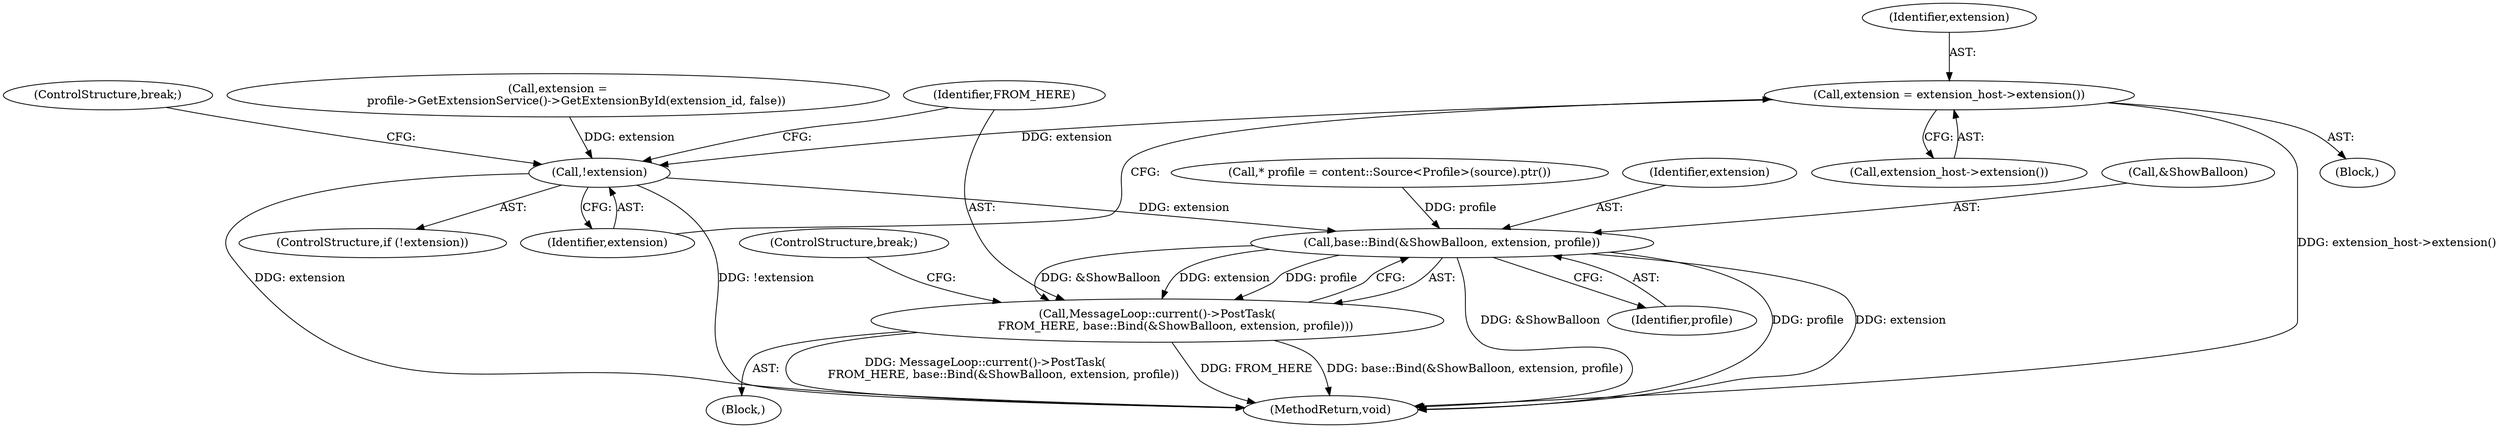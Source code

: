 digraph "0_Chrome_a03d4448faf2c40f4ef444a88cb9aace5b98e8c4_2@pointer" {
"1000288" [label="(Call,extension = extension_host->extension())"];
"1000292" [label="(Call,!extension)"];
"1000297" [label="(Call,base::Bind(&ShowBalloon, extension, profile))"];
"1000295" [label="(Call,MessageLoop::current()->PostTask(\n          FROM_HERE, base::Bind(&ShowBalloon, extension, profile)))"];
"1000359" [label="(MethodReturn,void)"];
"1000295" [label="(Call,MessageLoop::current()->PostTask(\n          FROM_HERE, base::Bind(&ShowBalloon, extension, profile)))"];
"1000297" [label="(Call,base::Bind(&ShowBalloon, extension, profile))"];
"1000301" [label="(Identifier,profile)"];
"1000300" [label="(Identifier,extension)"];
"1000288" [label="(Call,extension = extension_host->extension())"];
"1000289" [label="(Identifier,extension)"];
"1000296" [label="(Identifier,FROM_HERE)"];
"1000294" [label="(ControlStructure,break;)"];
"1000298" [label="(Call,&ShowBalloon)"];
"1000279" [label="(Block,)"];
"1000243" [label="(Call,* profile = content::Source<Profile>(source).ptr())"];
"1000292" [label="(Call,!extension)"];
"1000302" [label="(ControlStructure,break;)"];
"1000291" [label="(ControlStructure,if (!extension))"];
"1000241" [label="(Block,)"];
"1000273" [label="(Call,extension =\n          profile->GetExtensionService()->GetExtensionById(extension_id, false))"];
"1000293" [label="(Identifier,extension)"];
"1000290" [label="(Call,extension_host->extension())"];
"1000288" -> "1000279"  [label="AST: "];
"1000288" -> "1000290"  [label="CFG: "];
"1000289" -> "1000288"  [label="AST: "];
"1000290" -> "1000288"  [label="AST: "];
"1000293" -> "1000288"  [label="CFG: "];
"1000288" -> "1000359"  [label="DDG: extension_host->extension()"];
"1000288" -> "1000292"  [label="DDG: extension"];
"1000292" -> "1000291"  [label="AST: "];
"1000292" -> "1000293"  [label="CFG: "];
"1000293" -> "1000292"  [label="AST: "];
"1000294" -> "1000292"  [label="CFG: "];
"1000296" -> "1000292"  [label="CFG: "];
"1000292" -> "1000359"  [label="DDG: !extension"];
"1000292" -> "1000359"  [label="DDG: extension"];
"1000273" -> "1000292"  [label="DDG: extension"];
"1000292" -> "1000297"  [label="DDG: extension"];
"1000297" -> "1000295"  [label="AST: "];
"1000297" -> "1000301"  [label="CFG: "];
"1000298" -> "1000297"  [label="AST: "];
"1000300" -> "1000297"  [label="AST: "];
"1000301" -> "1000297"  [label="AST: "];
"1000295" -> "1000297"  [label="CFG: "];
"1000297" -> "1000359"  [label="DDG: &ShowBalloon"];
"1000297" -> "1000359"  [label="DDG: profile"];
"1000297" -> "1000359"  [label="DDG: extension"];
"1000297" -> "1000295"  [label="DDG: &ShowBalloon"];
"1000297" -> "1000295"  [label="DDG: extension"];
"1000297" -> "1000295"  [label="DDG: profile"];
"1000243" -> "1000297"  [label="DDG: profile"];
"1000295" -> "1000241"  [label="AST: "];
"1000296" -> "1000295"  [label="AST: "];
"1000302" -> "1000295"  [label="CFG: "];
"1000295" -> "1000359"  [label="DDG: FROM_HERE"];
"1000295" -> "1000359"  [label="DDG: base::Bind(&ShowBalloon, extension, profile)"];
"1000295" -> "1000359"  [label="DDG: MessageLoop::current()->PostTask(\n          FROM_HERE, base::Bind(&ShowBalloon, extension, profile))"];
}
